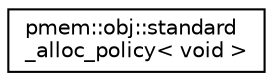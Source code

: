 digraph "Graphical Class Hierarchy"
{
  edge [fontname="Helvetica",fontsize="10",labelfontname="Helvetica",labelfontsize="10"];
  node [fontname="Helvetica",fontsize="10",shape=record];
  rankdir="LR";
  Node1 [label="pmem::obj::standard\l_alloc_policy\< void \>",height=0.2,width=0.4,color="black", fillcolor="white", style="filled",URL="$classpmem_1_1obj_1_1standard__alloc__policy_3_01void_01_4.html",tooltip="Void specialization of the standard allocation policy. "];
}
